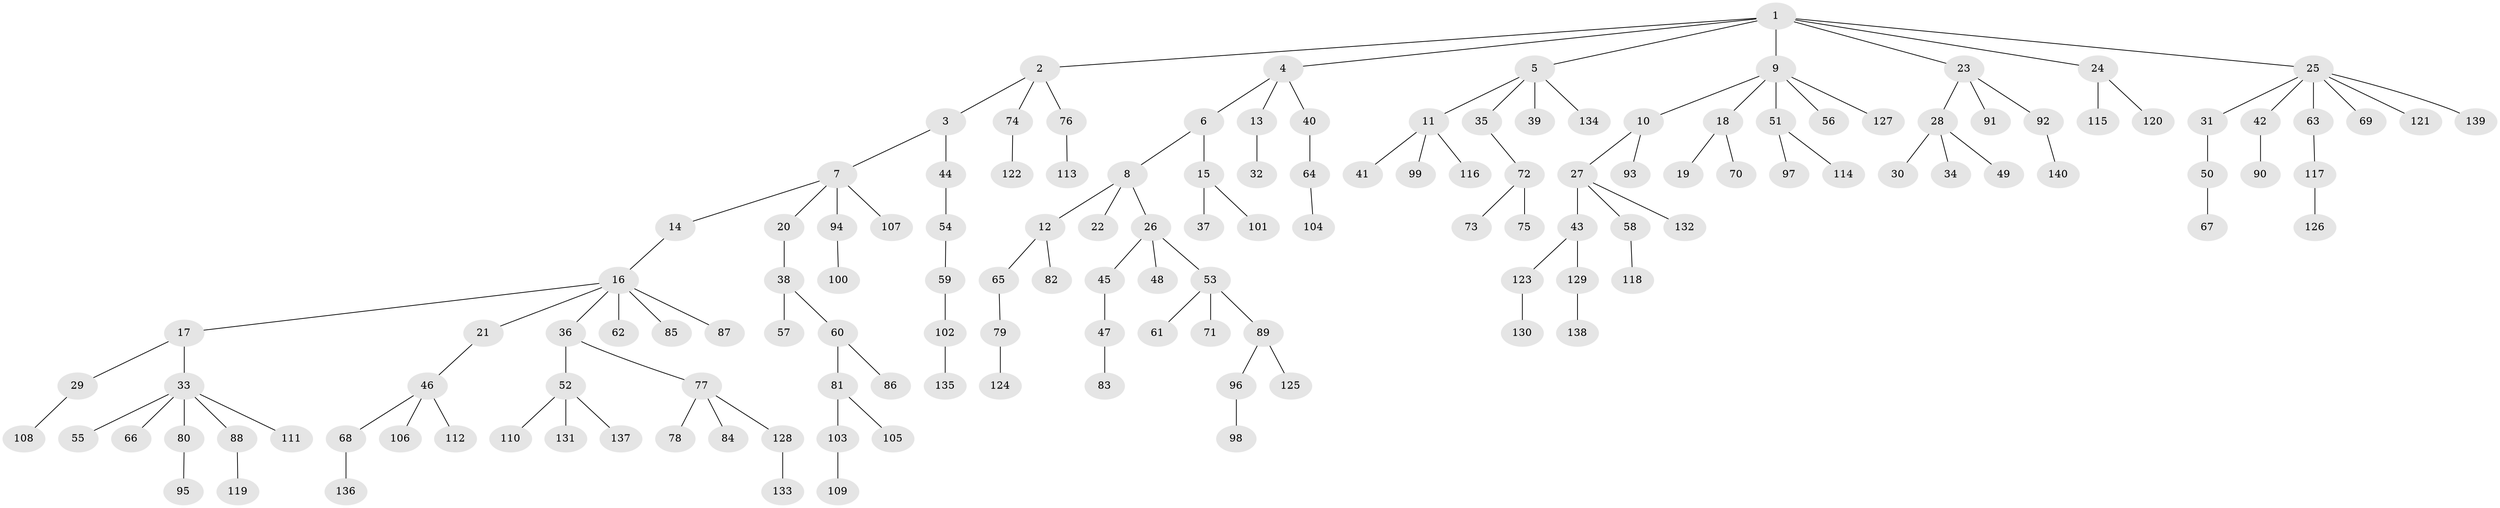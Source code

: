 // coarse degree distribution, {9: 0.017857142857142856, 4: 0.07142857142857142, 5: 0.05357142857142857, 3: 0.03571428571428571, 1: 0.5714285714285714, 2: 0.23214285714285715, 6: 0.017857142857142856}
// Generated by graph-tools (version 1.1) at 2025/19/03/04/25 18:19:03]
// undirected, 140 vertices, 139 edges
graph export_dot {
graph [start="1"]
  node [color=gray90,style=filled];
  1;
  2;
  3;
  4;
  5;
  6;
  7;
  8;
  9;
  10;
  11;
  12;
  13;
  14;
  15;
  16;
  17;
  18;
  19;
  20;
  21;
  22;
  23;
  24;
  25;
  26;
  27;
  28;
  29;
  30;
  31;
  32;
  33;
  34;
  35;
  36;
  37;
  38;
  39;
  40;
  41;
  42;
  43;
  44;
  45;
  46;
  47;
  48;
  49;
  50;
  51;
  52;
  53;
  54;
  55;
  56;
  57;
  58;
  59;
  60;
  61;
  62;
  63;
  64;
  65;
  66;
  67;
  68;
  69;
  70;
  71;
  72;
  73;
  74;
  75;
  76;
  77;
  78;
  79;
  80;
  81;
  82;
  83;
  84;
  85;
  86;
  87;
  88;
  89;
  90;
  91;
  92;
  93;
  94;
  95;
  96;
  97;
  98;
  99;
  100;
  101;
  102;
  103;
  104;
  105;
  106;
  107;
  108;
  109;
  110;
  111;
  112;
  113;
  114;
  115;
  116;
  117;
  118;
  119;
  120;
  121;
  122;
  123;
  124;
  125;
  126;
  127;
  128;
  129;
  130;
  131;
  132;
  133;
  134;
  135;
  136;
  137;
  138;
  139;
  140;
  1 -- 2;
  1 -- 4;
  1 -- 5;
  1 -- 9;
  1 -- 23;
  1 -- 24;
  1 -- 25;
  2 -- 3;
  2 -- 74;
  2 -- 76;
  3 -- 7;
  3 -- 44;
  4 -- 6;
  4 -- 13;
  4 -- 40;
  5 -- 11;
  5 -- 35;
  5 -- 39;
  5 -- 134;
  6 -- 8;
  6 -- 15;
  7 -- 14;
  7 -- 20;
  7 -- 94;
  7 -- 107;
  8 -- 12;
  8 -- 22;
  8 -- 26;
  9 -- 10;
  9 -- 18;
  9 -- 51;
  9 -- 56;
  9 -- 127;
  10 -- 27;
  10 -- 93;
  11 -- 41;
  11 -- 99;
  11 -- 116;
  12 -- 65;
  12 -- 82;
  13 -- 32;
  14 -- 16;
  15 -- 37;
  15 -- 101;
  16 -- 17;
  16 -- 21;
  16 -- 36;
  16 -- 62;
  16 -- 85;
  16 -- 87;
  17 -- 29;
  17 -- 33;
  18 -- 19;
  18 -- 70;
  20 -- 38;
  21 -- 46;
  23 -- 28;
  23 -- 91;
  23 -- 92;
  24 -- 115;
  24 -- 120;
  25 -- 31;
  25 -- 42;
  25 -- 63;
  25 -- 69;
  25 -- 121;
  25 -- 139;
  26 -- 45;
  26 -- 48;
  26 -- 53;
  27 -- 43;
  27 -- 58;
  27 -- 132;
  28 -- 30;
  28 -- 34;
  28 -- 49;
  29 -- 108;
  31 -- 50;
  33 -- 55;
  33 -- 66;
  33 -- 80;
  33 -- 88;
  33 -- 111;
  35 -- 72;
  36 -- 52;
  36 -- 77;
  38 -- 57;
  38 -- 60;
  40 -- 64;
  42 -- 90;
  43 -- 123;
  43 -- 129;
  44 -- 54;
  45 -- 47;
  46 -- 68;
  46 -- 106;
  46 -- 112;
  47 -- 83;
  50 -- 67;
  51 -- 97;
  51 -- 114;
  52 -- 110;
  52 -- 131;
  52 -- 137;
  53 -- 61;
  53 -- 71;
  53 -- 89;
  54 -- 59;
  58 -- 118;
  59 -- 102;
  60 -- 81;
  60 -- 86;
  63 -- 117;
  64 -- 104;
  65 -- 79;
  68 -- 136;
  72 -- 73;
  72 -- 75;
  74 -- 122;
  76 -- 113;
  77 -- 78;
  77 -- 84;
  77 -- 128;
  79 -- 124;
  80 -- 95;
  81 -- 103;
  81 -- 105;
  88 -- 119;
  89 -- 96;
  89 -- 125;
  92 -- 140;
  94 -- 100;
  96 -- 98;
  102 -- 135;
  103 -- 109;
  117 -- 126;
  123 -- 130;
  128 -- 133;
  129 -- 138;
}
